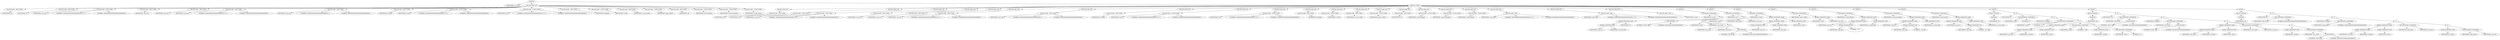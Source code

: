 digraph G {	
ranksep=.25;
	0 [label="MODULE"];
	1 [label="IDENTIFIERS: or1200_if"];
	0 -> 1;
	2 [label="VAR_DECLARE_LIST"];
	0 -> 2;
	3 [label="VAR_DECLARE:  INPUT PORT"];
	2 -> 3;
	4 [label="IDENTIFIERS: clk"];
	3 -> 4;
	5 [label="VAR_DECLARE:  INPUT PORT"];
	2 -> 5;
	6 [label="IDENTIFIERS: rst"];
	5 -> 6;
	7 [label="VAR_DECLARE:  INPUT PORT"];
	2 -> 7;
	8 [label="IDENTIFIERS: icpu_dat_i"];
	7 -> 8;
	9 [label="NUMBERS: 00000000000000000000000000011111 ()"];
	7 -> 9;
	10 [label="NUMBERS: 00000000000000000000000000000000 ()"];
	7 -> 10;
	11 [label="VAR_DECLARE:  INPUT PORT"];
	2 -> 11;
	12 [label="IDENTIFIERS: icpu_ack_i"];
	11 -> 12;
	13 [label="VAR_DECLARE:  INPUT PORT"];
	2 -> 13;
	14 [label="IDENTIFIERS: icpu_err_i"];
	13 -> 14;
	15 [label="VAR_DECLARE:  INPUT PORT"];
	2 -> 15;
	16 [label="IDENTIFIERS: icpu_adr_i"];
	15 -> 16;
	17 [label="NUMBERS: 00000000000000000000000000011111 ()"];
	15 -> 17;
	18 [label="NUMBERS: 00000000000000000000000000000000 ()"];
	15 -> 18;
	19 [label="VAR_DECLARE:  INPUT PORT"];
	2 -> 19;
	20 [label="IDENTIFIERS: icpu_tag_i"];
	19 -> 20;
	21 [label="NUMBERS: 00000000000000000000000000000011 ()"];
	19 -> 21;
	22 [label="NUMBERS: 00000000000000000000000000000000 ()"];
	19 -> 22;
	23 [label="VAR_DECLARE:  INPUT PORT"];
	2 -> 23;
	24 [label="IDENTIFIERS: if_freeze"];
	23 -> 24;
	25 [label="VAR_DECLARE:  OUTPUT PORT"];
	2 -> 25;
	26 [label="IDENTIFIERS: if_insn"];
	25 -> 26;
	27 [label="NUMBERS: 00000000000000000000000000011111 ()"];
	25 -> 27;
	28 [label="NUMBERS: 00000000000000000000000000000000 ()"];
	25 -> 28;
	29 [label="VAR_DECLARE:  OUTPUT PORT"];
	2 -> 29;
	30 [label="IDENTIFIERS: if_pc"];
	29 -> 30;
	31 [label="NUMBERS: 00000000000000000000000000011111 ()"];
	29 -> 31;
	32 [label="NUMBERS: 00000000000000000000000000000000 ()"];
	29 -> 32;
	33 [label="VAR_DECLARE:  INPUT PORT"];
	2 -> 33;
	34 [label="IDENTIFIERS: flushpipe"];
	33 -> 34;
	35 [label="VAR_DECLARE:  OUTPUT PORT"];
	2 -> 35;
	36 [label="IDENTIFIERS: if_stall"];
	35 -> 36;
	37 [label="VAR_DECLARE:  INPUT PORT"];
	2 -> 37;
	38 [label="IDENTIFIERS: no_more_dslot"];
	37 -> 38;
	39 [label="VAR_DECLARE:  OUTPUT PORT"];
	2 -> 39;
	40 [label="IDENTIFIERS: genpc_refetch"];
	39 -> 40;
	41 [label="VAR_DECLARE:  INPUT PORT"];
	2 -> 41;
	42 [label="IDENTIFIERS: rfe"];
	41 -> 42;
	43 [label="VAR_DECLARE:  OUTPUT PORT"];
	2 -> 43;
	44 [label="IDENTIFIERS: except_itlbmiss"];
	43 -> 44;
	45 [label="VAR_DECLARE:  OUTPUT PORT"];
	2 -> 45;
	46 [label="IDENTIFIERS: except_immufault"];
	45 -> 46;
	47 [label="VAR_DECLARE:  OUTPUT PORT"];
	2 -> 47;
	48 [label="IDENTIFIERS: except_ibuserr"];
	47 -> 48;
	49 [label="MODULE_ITEMS"];
	0 -> 49;
	50 [label="VAR_DECLARE_LIST"];
	49 -> 50;
	51 [label="VAR_DECLARE:  INPUT PORT"];
	50 -> 51;
	52 [label="IDENTIFIERS: clk"];
	51 -> 52;
	53 [label="VAR_DECLARE_LIST"];
	49 -> 53;
	54 [label="VAR_DECLARE:  INPUT PORT"];
	53 -> 54;
	55 [label="IDENTIFIERS: rst"];
	54 -> 55;
	56 [label="VAR_DECLARE_LIST"];
	49 -> 56;
	57 [label="VAR_DECLARE:  INPUT PORT"];
	56 -> 57;
	58 [label="IDENTIFIERS: icpu_dat_i"];
	57 -> 58;
	59 [label="NUMBERS: 00000000000000000000000000011111 ()"];
	57 -> 59;
	60 [label="NUMBERS: 00000000000000000000000000000000 ()"];
	57 -> 60;
	61 [label="VAR_DECLARE_LIST"];
	49 -> 61;
	62 [label="VAR_DECLARE:  INPUT PORT"];
	61 -> 62;
	63 [label="IDENTIFIERS: icpu_ack_i"];
	62 -> 63;
	64 [label="VAR_DECLARE_LIST"];
	49 -> 64;
	65 [label="VAR_DECLARE:  INPUT PORT"];
	64 -> 65;
	66 [label="IDENTIFIERS: icpu_err_i"];
	65 -> 66;
	67 [label="VAR_DECLARE_LIST"];
	49 -> 67;
	68 [label="VAR_DECLARE:  INPUT PORT"];
	67 -> 68;
	69 [label="IDENTIFIERS: icpu_adr_i"];
	68 -> 69;
	70 [label="NUMBERS: 00000000000000000000000000011111 ()"];
	68 -> 70;
	71 [label="NUMBERS: 00000000000000000000000000000000 ()"];
	68 -> 71;
	72 [label="VAR_DECLARE_LIST"];
	49 -> 72;
	73 [label="VAR_DECLARE:  INPUT PORT"];
	72 -> 73;
	74 [label="IDENTIFIERS: icpu_tag_i"];
	73 -> 74;
	75 [label="NUMBERS: 00000000000000000000000000000011 ()"];
	73 -> 75;
	76 [label="NUMBERS: 00000000000000000000000000000000 ()"];
	73 -> 76;
	77 [label="VAR_DECLARE_LIST"];
	49 -> 77;
	78 [label="VAR_DECLARE:  INPUT PORT"];
	77 -> 78;
	79 [label="IDENTIFIERS: if_freeze"];
	78 -> 79;
	80 [label="VAR_DECLARE_LIST"];
	49 -> 80;
	81 [label="VAR_DECLARE:  OUTPUT PORT"];
	80 -> 81;
	82 [label="IDENTIFIERS: if_insn"];
	81 -> 82;
	83 [label="NUMBERS: 00000000000000000000000000011111 ()"];
	81 -> 83;
	84 [label="NUMBERS: 00000000000000000000000000000000 ()"];
	81 -> 84;
	85 [label="VAR_DECLARE_LIST"];
	49 -> 85;
	86 [label="VAR_DECLARE:  OUTPUT PORT"];
	85 -> 86;
	87 [label="IDENTIFIERS: if_pc"];
	86 -> 87;
	88 [label="NUMBERS: 00000000000000000000000000011111 ()"];
	86 -> 88;
	89 [label="NUMBERS: 00000000000000000000000000000000 ()"];
	86 -> 89;
	90 [label="VAR_DECLARE_LIST"];
	49 -> 90;
	91 [label="VAR_DECLARE:  INPUT PORT"];
	90 -> 91;
	92 [label="IDENTIFIERS: flushpipe"];
	91 -> 92;
	93 [label="VAR_DECLARE_LIST"];
	49 -> 93;
	94 [label="VAR_DECLARE:  OUTPUT PORT"];
	93 -> 94;
	95 [label="IDENTIFIERS: if_stall"];
	94 -> 95;
	96 [label="VAR_DECLARE_LIST"];
	49 -> 96;
	97 [label="VAR_DECLARE:  INPUT PORT"];
	96 -> 97;
	98 [label="IDENTIFIERS: no_more_dslot"];
	97 -> 98;
	99 [label="VAR_DECLARE_LIST"];
	49 -> 99;
	100 [label="VAR_DECLARE:  OUTPUT PORT"];
	99 -> 100;
	101 [label="IDENTIFIERS: genpc_refetch"];
	100 -> 101;
	102 [label="VAR_DECLARE_LIST"];
	49 -> 102;
	103 [label="VAR_DECLARE:  INPUT PORT"];
	102 -> 103;
	104 [label="IDENTIFIERS: rfe"];
	103 -> 104;
	105 [label="VAR_DECLARE_LIST"];
	49 -> 105;
	106 [label="VAR_DECLARE:  OUTPUT PORT"];
	105 -> 106;
	107 [label="IDENTIFIERS: except_itlbmiss"];
	106 -> 107;
	108 [label="VAR_DECLARE_LIST"];
	49 -> 108;
	109 [label="VAR_DECLARE:  OUTPUT PORT"];
	108 -> 109;
	110 [label="IDENTIFIERS: except_immufault"];
	109 -> 110;
	111 [label="VAR_DECLARE_LIST"];
	49 -> 111;
	112 [label="VAR_DECLARE:  OUTPUT PORT"];
	111 -> 112;
	113 [label="IDENTIFIERS: except_ibuserr"];
	112 -> 113;
	114 [label="VAR_DECLARE_LIST"];
	49 -> 114;
	115 [label="VAR_DECLARE:  REG"];
	114 -> 115;
	116 [label="IDENTIFIERS: insn_saved"];
	115 -> 116;
	117 [label="NUMBERS: 00000000000000000000000000011111 ()"];
	115 -> 117;
	118 [label="NUMBERS: 00000000000000000000000000000000 ()"];
	115 -> 118;
	119 [label="VAR_DECLARE_LIST"];
	49 -> 119;
	120 [label="VAR_DECLARE:  REG"];
	119 -> 120;
	121 [label="IDENTIFIERS: addr_saved"];
	120 -> 121;
	122 [label="NUMBERS: 00000000000000000000000000011111 ()"];
	120 -> 122;
	123 [label="NUMBERS: 00000000000000000000000000000000 ()"];
	120 -> 123;
	124 [label="VAR_DECLARE_LIST"];
	49 -> 124;
	125 [label="VAR_DECLARE:  REG"];
	124 -> 125;
	126 [label="IDENTIFIERS: saved"];
	125 -> 126;
	127 [label="ASSIGN"];
	49 -> 127;
	128 [label="BLOCKING_STATEMENT"];
	127 -> 128;
	129 [label="IDENTIFIERS: if_insn"];
	128 -> 129;
	130 [label="IF_Q"];
	128 -> 130;
	131 [label="BINARY_OPERATION: bOR"];
	130 -> 131;
	132 [label="BINARY_OPERATION: bOR"];
	131 -> 132;
	133 [label="IDENTIFIERS: icpu_err_i"];
	132 -> 133;
	134 [label="IDENTIFIERS: no_more_dslot"];
	132 -> 134;
	135 [label="IDENTIFIERS: rfe"];
	131 -> 135;
	136 [label="CONCATENATE"];
	130 -> 136;
	137 [label="NUMBERS: 000101 ()"];
	136 -> 137;
	138 [label="NUMBERS: 00010000010000000000000000 ()"];
	136 -> 138;
	139 [label="IF_Q"];
	130 -> 139;
	140 [label="IDENTIFIERS: saved"];
	139 -> 140;
	141 [label="IDENTIFIERS: insn_saved"];
	139 -> 141;
	142 [label="IF_Q"];
	139 -> 142;
	143 [label="IDENTIFIERS: icpu_ack_i"];
	142 -> 143;
	144 [label="IDENTIFIERS: icpu_dat_i"];
	142 -> 144;
	145 [label="CONCATENATE"];
	142 -> 145;
	146 [label="NUMBERS: 000101 ()"];
	145 -> 146;
	147 [label="NUMBERS: 00011000010000000000000000 ()"];
	145 -> 147;
	148 [label="ASSIGN"];
	49 -> 148;
	149 [label="BLOCKING_STATEMENT"];
	148 -> 149;
	150 [label="IDENTIFIERS: if_pc"];
	149 -> 150;
	151 [label="IF_Q"];
	149 -> 151;
	152 [label="IDENTIFIERS: saved"];
	151 -> 152;
	153 [label="IDENTIFIERS: addr_saved"];
	151 -> 153;
	154 [label="IDENTIFIERS: icpu_adr_i"];
	151 -> 154;
	155 [label="ASSIGN"];
	49 -> 155;
	156 [label="BLOCKING_STATEMENT"];
	155 -> 156;
	157 [label="IDENTIFIERS: if_stall"];
	156 -> 157;
	158 [label="BINARY_OPERATION: bAND"];
	156 -> 158;
	159 [label="BINARY_OPERATION: bAND"];
	158 -> 159;
	160 [label="UNARY_OPERATION: lNOT"];
	159 -> 160;
	161 [label="IDENTIFIERS: icpu_err_i"];
	160 -> 161;
	162 [label="UNARY_OPERATION: lNOT"];
	159 -> 162;
	163 [label="IDENTIFIERS: icpu_ack_i"];
	162 -> 163;
	164 [label="UNARY_OPERATION: lNOT"];
	158 -> 164;
	165 [label="IDENTIFIERS: saved"];
	164 -> 165;
	166 [label="ASSIGN"];
	49 -> 166;
	167 [label="BLOCKING_STATEMENT"];
	166 -> 167;
	168 [label="IDENTIFIERS: genpc_refetch"];
	167 -> 168;
	169 [label="BINARY_OPERATION: bAND"];
	167 -> 169;
	170 [label="IDENTIFIERS: saved"];
	169 -> 170;
	171 [label="IDENTIFIERS: icpu_ack_i"];
	169 -> 171;
	172 [label="ASSIGN"];
	49 -> 172;
	173 [label="BLOCKING_STATEMENT"];
	172 -> 173;
	174 [label="IDENTIFIERS: except_itlbmiss"];
	173 -> 174;
	175 [label="BINARY_OPERATION: bAND"];
	173 -> 175;
	176 [label="BINARY_OPERATION: bAND"];
	175 -> 176;
	177 [label="IDENTIFIERS: icpu_err_i"];
	176 -> 177;
	178 [label="BINARY_OPERATION: lEQ"];
	176 -> 178;
	179 [label="IDENTIFIERS: icpu_tag_i"];
	178 -> 179;
	180 [label="NUMBERS: 1101 ()"];
	178 -> 180;
	181 [label="UNARY_OPERATION: lNOT"];
	175 -> 181;
	182 [label="IDENTIFIERS: no_more_dslot"];
	181 -> 182;
	183 [label="ASSIGN"];
	49 -> 183;
	184 [label="BLOCKING_STATEMENT"];
	183 -> 184;
	185 [label="IDENTIFIERS: except_immufault"];
	184 -> 185;
	186 [label="BINARY_OPERATION: bAND"];
	184 -> 186;
	187 [label="BINARY_OPERATION: bAND"];
	186 -> 187;
	188 [label="IDENTIFIERS: icpu_err_i"];
	187 -> 188;
	189 [label="BINARY_OPERATION: lEQ"];
	187 -> 189;
	190 [label="IDENTIFIERS: icpu_tag_i"];
	189 -> 190;
	191 [label="NUMBERS: 1100 ()"];
	189 -> 191;
	192 [label="UNARY_OPERATION: lNOT"];
	186 -> 192;
	193 [label="IDENTIFIERS: no_more_dslot"];
	192 -> 193;
	194 [label="ASSIGN"];
	49 -> 194;
	195 [label="BLOCKING_STATEMENT"];
	194 -> 195;
	196 [label="IDENTIFIERS: except_ibuserr"];
	195 -> 196;
	197 [label="BINARY_OPERATION: bAND"];
	195 -> 197;
	198 [label="BINARY_OPERATION: bAND"];
	197 -> 198;
	199 [label="IDENTIFIERS: icpu_err_i"];
	198 -> 199;
	200 [label="BINARY_OPERATION: lEQ"];
	198 -> 200;
	201 [label="IDENTIFIERS: icpu_tag_i"];
	200 -> 201;
	202 [label="NUMBERS: 1011 ()"];
	200 -> 202;
	203 [label="UNARY_OPERATION: lNOT"];
	197 -> 203;
	204 [label="IDENTIFIERS: no_more_dslot"];
	203 -> 204;
	205 [label="ALWAYS"];
	49 -> 205;
	206 [label="DELAY_CONTROL"];
	205 -> 206;
	207 [label="POSEDGE"];
	206 -> 207;
	208 [label="IDENTIFIERS: clk"];
	207 -> 208;
	209 [label="IF"];
	205 -> 209;
	210 [label="IDENTIFIERS: rst"];
	209 -> 210;
	211 [label="NON_BLOCKING_STATEMENT"];
	209 -> 211;
	212 [label="IDENTIFIERS: saved"];
	211 -> 212;
	213 [label="NUMBERS: 0 ()"];
	211 -> 213;
	214 [label="IF"];
	209 -> 214;
	215 [label="IDENTIFIERS: flushpipe"];
	214 -> 215;
	216 [label="NON_BLOCKING_STATEMENT"];
	214 -> 216;
	217 [label="IDENTIFIERS: saved"];
	216 -> 217;
	218 [label="NUMBERS: 0 ()"];
	216 -> 218;
	219 [label="IF"];
	214 -> 219;
	220 [label="BINARY_OPERATION: bAND"];
	219 -> 220;
	221 [label="BINARY_OPERATION: bAND"];
	220 -> 221;
	222 [label="IDENTIFIERS: icpu_ack_i"];
	221 -> 222;
	223 [label="IDENTIFIERS: if_freeze"];
	221 -> 223;
	224 [label="UNARY_OPERATION: lNOT"];
	220 -> 224;
	225 [label="IDENTIFIERS: saved"];
	224 -> 225;
	226 [label="NON_BLOCKING_STATEMENT"];
	219 -> 226;
	227 [label="IDENTIFIERS: saved"];
	226 -> 227;
	228 [label="NUMBERS: 1 ()"];
	226 -> 228;
	229 [label="IF"];
	219 -> 229;
	230 [label="UNARY_OPERATION: lNOT"];
	229 -> 230;
	231 [label="IDENTIFIERS: if_freeze"];
	230 -> 231;
	232 [label="NON_BLOCKING_STATEMENT"];
	229 -> 232;
	233 [label="IDENTIFIERS: saved"];
	232 -> 233;
	234 [label="NUMBERS: 0 ()"];
	232 -> 234;
	235 [label="ALWAYS"];
	49 -> 235;
	236 [label="DELAY_CONTROL"];
	235 -> 236;
	237 [label="POSEDGE"];
	236 -> 237;
	238 [label="IDENTIFIERS: clk"];
	237 -> 238;
	239 [label="IF"];
	235 -> 239;
	240 [label="IDENTIFIERS: rst"];
	239 -> 240;
	241 [label="NON_BLOCKING_STATEMENT"];
	239 -> 241;
	242 [label="IDENTIFIERS: insn_saved"];
	241 -> 242;
	243 [label="CONCATENATE"];
	241 -> 243;
	244 [label="NUMBERS: 000101 ()"];
	243 -> 244;
	245 [label="NUMBERS: 00010000010000000000000000 ()"];
	243 -> 245;
	246 [label="IF"];
	239 -> 246;
	247 [label="IDENTIFIERS: flushpipe"];
	246 -> 247;
	248 [label="NON_BLOCKING_STATEMENT"];
	246 -> 248;
	249 [label="IDENTIFIERS: insn_saved"];
	248 -> 249;
	250 [label="CONCATENATE"];
	248 -> 250;
	251 [label="NUMBERS: 000101 ()"];
	250 -> 251;
	252 [label="NUMBERS: 00010000010000000000000000 ()"];
	250 -> 252;
	253 [label="IF"];
	246 -> 253;
	254 [label="BINARY_OPERATION: bAND"];
	253 -> 254;
	255 [label="BINARY_OPERATION: bAND"];
	254 -> 255;
	256 [label="IDENTIFIERS: icpu_ack_i"];
	255 -> 256;
	257 [label="IDENTIFIERS: if_freeze"];
	255 -> 257;
	258 [label="UNARY_OPERATION: lNOT"];
	254 -> 258;
	259 [label="IDENTIFIERS: saved"];
	258 -> 259;
	260 [label="NON_BLOCKING_STATEMENT"];
	253 -> 260;
	261 [label="IDENTIFIERS: insn_saved"];
	260 -> 261;
	262 [label="IDENTIFIERS: icpu_dat_i"];
	260 -> 262;
	263 [label="IF"];
	253 -> 263;
	264 [label="UNARY_OPERATION: lNOT"];
	263 -> 264;
	265 [label="IDENTIFIERS: if_freeze"];
	264 -> 265;
	266 [label="NON_BLOCKING_STATEMENT"];
	263 -> 266;
	267 [label="IDENTIFIERS: insn_saved"];
	266 -> 267;
	268 [label="CONCATENATE"];
	266 -> 268;
	269 [label="NUMBERS: 000101 ()"];
	268 -> 269;
	270 [label="NUMBERS: 00010000010000000000000000 ()"];
	268 -> 270;
	271 [label="ALWAYS"];
	49 -> 271;
	272 [label="DELAY_CONTROL"];
	271 -> 272;
	273 [label="POSEDGE"];
	272 -> 273;
	274 [label="IDENTIFIERS: clk"];
	273 -> 274;
	275 [label="IF"];
	271 -> 275;
	276 [label="IDENTIFIERS: rst"];
	275 -> 276;
	277 [label="NON_BLOCKING_STATEMENT"];
	275 -> 277;
	278 [label="IDENTIFIERS: addr_saved"];
	277 -> 278;
	279 [label="NUMBERS: 00000000000000000000000000000000 ()"];
	277 -> 279;
	280 [label="IF"];
	275 -> 280;
	281 [label="IDENTIFIERS: flushpipe"];
	280 -> 281;
	282 [label="NON_BLOCKING_STATEMENT"];
	280 -> 282;
	283 [label="IDENTIFIERS: addr_saved"];
	282 -> 283;
	284 [label="NUMBERS: 00000000000000000000000000000000 ()"];
	282 -> 284;
	285 [label="IF"];
	280 -> 285;
	286 [label="BINARY_OPERATION: bAND"];
	285 -> 286;
	287 [label="BINARY_OPERATION: bAND"];
	286 -> 287;
	288 [label="IDENTIFIERS: icpu_ack_i"];
	287 -> 288;
	289 [label="IDENTIFIERS: if_freeze"];
	287 -> 289;
	290 [label="UNARY_OPERATION: lNOT"];
	286 -> 290;
	291 [label="IDENTIFIERS: saved"];
	290 -> 291;
	292 [label="NON_BLOCKING_STATEMENT"];
	285 -> 292;
	293 [label="IDENTIFIERS: addr_saved"];
	292 -> 293;
	294 [label="IDENTIFIERS: icpu_adr_i"];
	292 -> 294;
	295 [label="IF"];
	285 -> 295;
	296 [label="UNARY_OPERATION: lNOT"];
	295 -> 296;
	297 [label="IDENTIFIERS: if_freeze"];
	296 -> 297;
	298 [label="NON_BLOCKING_STATEMENT"];
	295 -> 298;
	299 [label="IDENTIFIERS: addr_saved"];
	298 -> 299;
	300 [label="IDENTIFIERS: icpu_adr_i"];
	298 -> 300;
}
